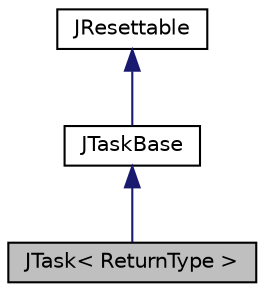 digraph "JTask&lt; ReturnType &gt;"
{
  edge [fontname="Helvetica",fontsize="10",labelfontname="Helvetica",labelfontsize="10"];
  node [fontname="Helvetica",fontsize="10",shape=record];
  Node1 [label="JTask\< ReturnType \>",height=0.2,width=0.4,color="black", fillcolor="grey75", style="filled" fontcolor="black"];
  Node2 -> Node1 [dir="back",color="midnightblue",fontsize="10",style="solid",fontname="Helvetica"];
  Node2 [label="JTaskBase",height=0.2,width=0.4,color="black", fillcolor="white", style="filled",URL="$class_j_task_base.html"];
  Node3 -> Node2 [dir="back",color="midnightblue",fontsize="10",style="solid",fontname="Helvetica"];
  Node3 [label="JResettable",height=0.2,width=0.4,color="black", fillcolor="white", style="filled",URL="$class_j_resettable.html"];
}
